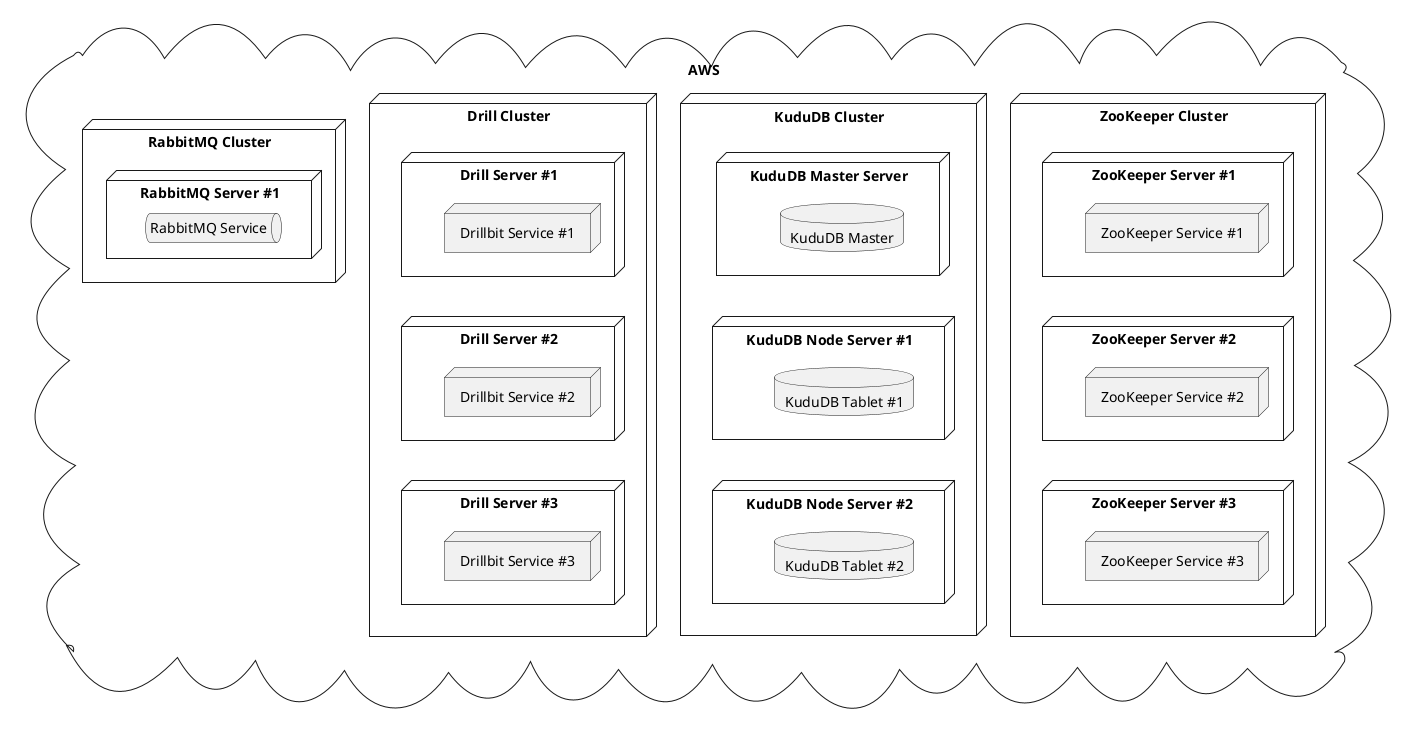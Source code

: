 @startuml devices_network
    cloud "AWS" as AWSNetwork {
        node "ZooKeeper Cluster" as ZooKeeperCluster {
            node "ZooKeeper Server #1" as ZooKeeperServer1 {
                node "ZooKeeper Service #1" as ZooKeeperService1
            }
            node "ZooKeeper Server #2" as ZooKeeperServer2 {
                node "ZooKeeper Service #2" as ZooKeeperService2
            }
            node "ZooKeeper Server #3" as ZooKeeperServer3 {
                node "ZooKeeper Service #3" as ZooKeeperService3
            }
            ZooKeeperServer1 -[hidden]- ZooKeeperServer2
            ZooKeeperServer2 -[hidden]- ZooKeeperServer3
        }
        node "KuduDB Cluster" as KuduDBCluster {
            node "KuduDB Master Server" as KuduDBMasterServer {
                database "KuduDB Master" as KuduDBMaster
            }
            node "KuduDB Node Server #1" as KuduDBNodeServer1 {
                database "KuduDB Tablet #1" as KuduDBTablet1
            }
            node "KuduDB Node Server #2" as KuduDBNodeServer2 {
                database "KuduDB Tablet #2" as KuduDBTablet2
            }
            KuduDBMasterServer -[hidden]- KuduDBNodeServer1
            KuduDBNodeServer1 -[hidden]- KuduDBNodeServer2
        }
        node "Drill Cluster" as DrillCluster {
            node "Drill Server #1" as DrillServer1 {
                node "Drillbit Service #1" as DrillbitService1
            }
            node "Drill Server #2" as DrillServer2 {
                node "Drillbit Service #2" as DrillbitService2
            }
            node "Drill Server #3" as DrillServer3 {
                node "Drillbit Service #3" as DrillbitService3
            }
            DrillServer1 -[hidden]- DrillServer2
            DrillServer2 -[hidden]- DrillServer3
        }
        node "RabbitMQ Cluster" as RabbitMQCluster {
            node "RabbitMQ Server #1" as RabbitMQServer1 {
                queue "RabbitMQ Service" as RabbitMQService
            }
        }
        ' node "MongoDB Cluster" as MongoDBCluster {
        '     node "MongoDB Master Server" as MongoDBMasterServer {
        '         database "MongoDB Master" as MongoDBMaster
        '     }
        ' }
        ' MongoDBCluster -[hidden]- RabbitMQCluster
    }
    ' cloud "Internet" as Internet {

    ' }
    ' cloud "Intranet" as Intranet {
    '     node "Database Server" as DatabaseServer {
    '         database "Original Data" as OrigonalDB
    '     }
    ' }
    ' interface "Ethernet" as Ethernet
@enduml